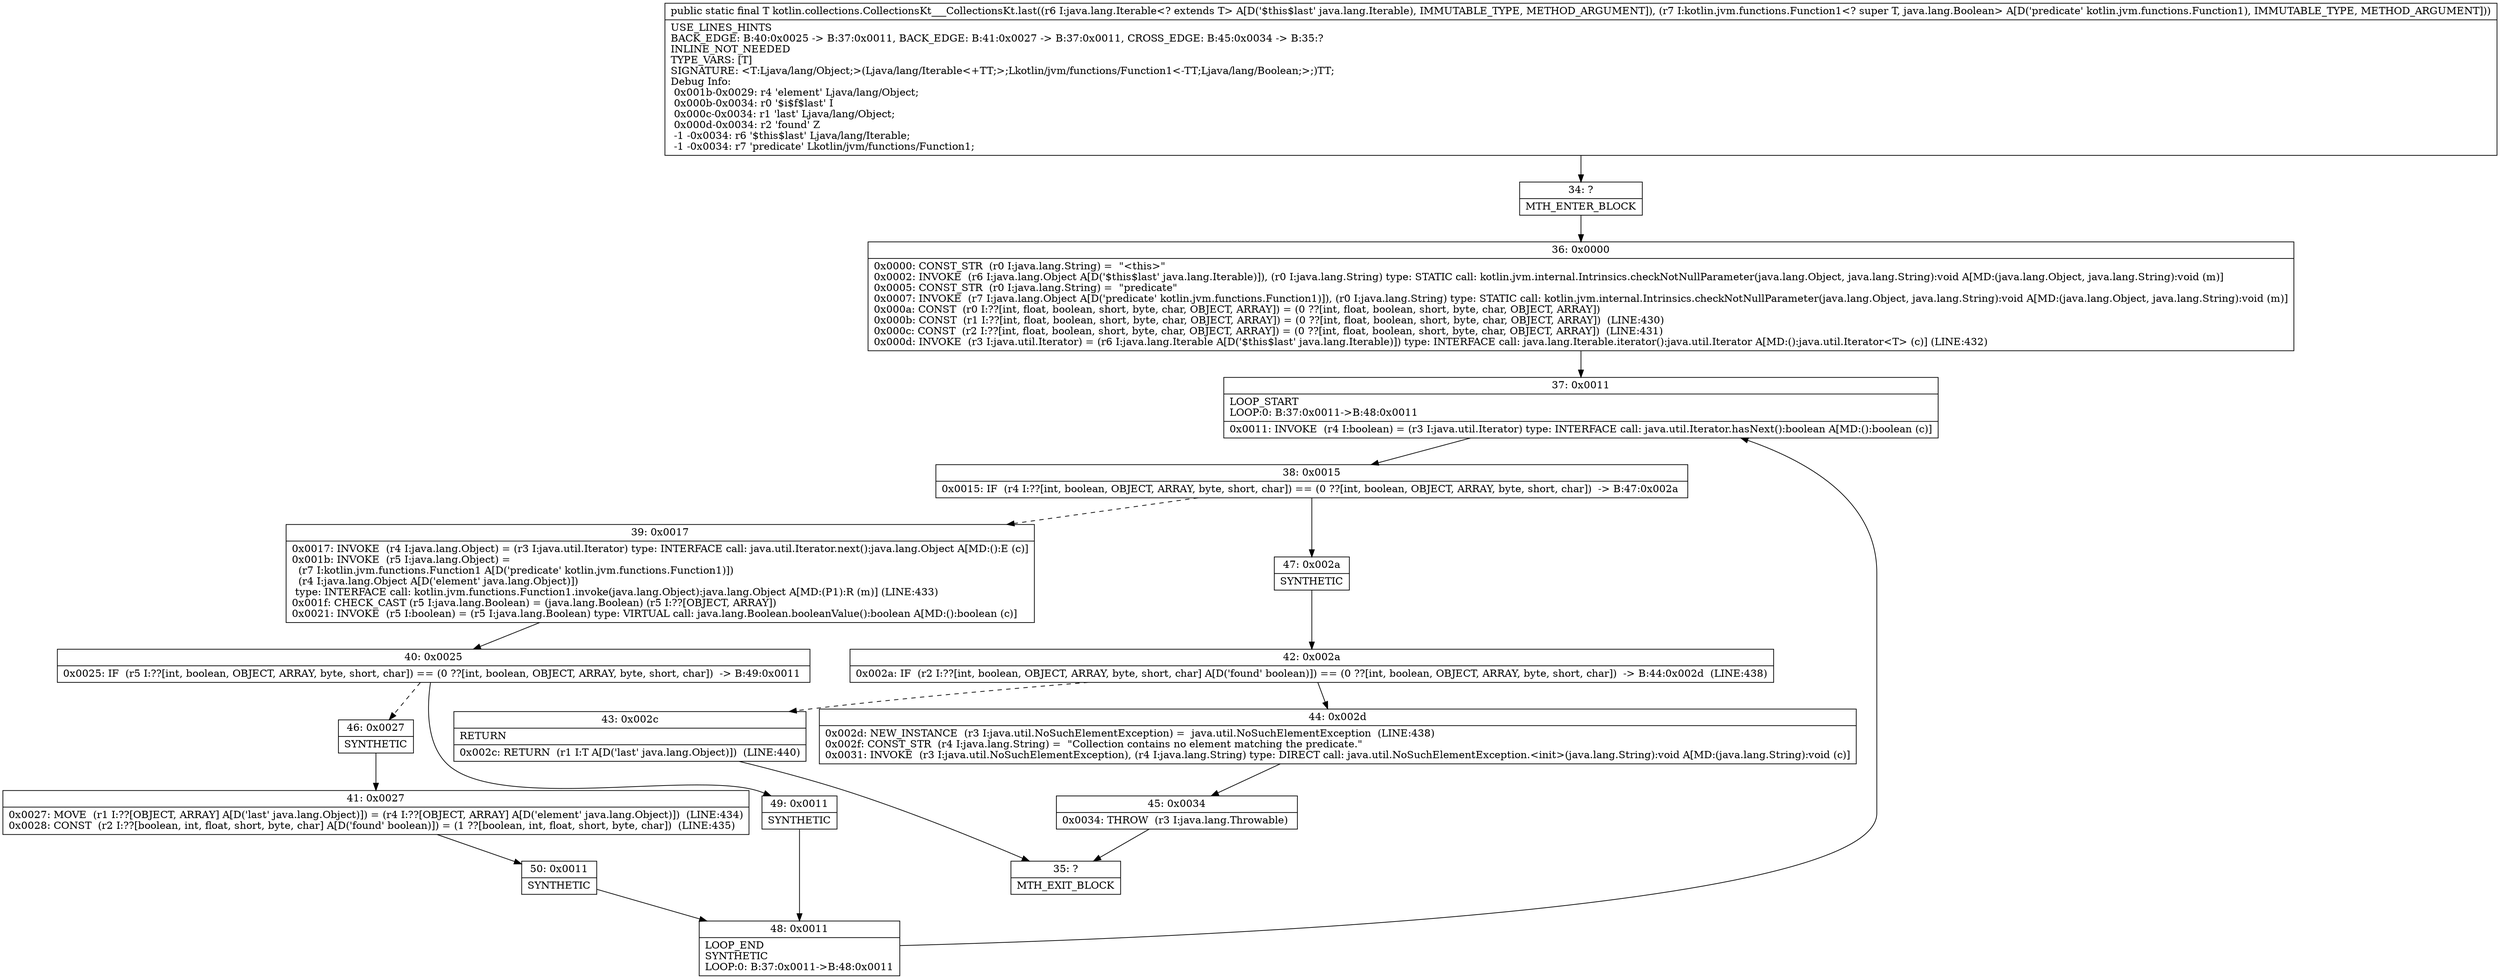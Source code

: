 digraph "CFG forkotlin.collections.CollectionsKt___CollectionsKt.last(Ljava\/lang\/Iterable;Lkotlin\/jvm\/functions\/Function1;)Ljava\/lang\/Object;" {
Node_34 [shape=record,label="{34\:\ ?|MTH_ENTER_BLOCK\l}"];
Node_36 [shape=record,label="{36\:\ 0x0000|0x0000: CONST_STR  (r0 I:java.lang.String) =  \"\<this\>\" \l0x0002: INVOKE  (r6 I:java.lang.Object A[D('$this$last' java.lang.Iterable)]), (r0 I:java.lang.String) type: STATIC call: kotlin.jvm.internal.Intrinsics.checkNotNullParameter(java.lang.Object, java.lang.String):void A[MD:(java.lang.Object, java.lang.String):void (m)]\l0x0005: CONST_STR  (r0 I:java.lang.String) =  \"predicate\" \l0x0007: INVOKE  (r7 I:java.lang.Object A[D('predicate' kotlin.jvm.functions.Function1)]), (r0 I:java.lang.String) type: STATIC call: kotlin.jvm.internal.Intrinsics.checkNotNullParameter(java.lang.Object, java.lang.String):void A[MD:(java.lang.Object, java.lang.String):void (m)]\l0x000a: CONST  (r0 I:??[int, float, boolean, short, byte, char, OBJECT, ARRAY]) = (0 ??[int, float, boolean, short, byte, char, OBJECT, ARRAY]) \l0x000b: CONST  (r1 I:??[int, float, boolean, short, byte, char, OBJECT, ARRAY]) = (0 ??[int, float, boolean, short, byte, char, OBJECT, ARRAY])  (LINE:430)\l0x000c: CONST  (r2 I:??[int, float, boolean, short, byte, char, OBJECT, ARRAY]) = (0 ??[int, float, boolean, short, byte, char, OBJECT, ARRAY])  (LINE:431)\l0x000d: INVOKE  (r3 I:java.util.Iterator) = (r6 I:java.lang.Iterable A[D('$this$last' java.lang.Iterable)]) type: INTERFACE call: java.lang.Iterable.iterator():java.util.Iterator A[MD:():java.util.Iterator\<T\> (c)] (LINE:432)\l}"];
Node_37 [shape=record,label="{37\:\ 0x0011|LOOP_START\lLOOP:0: B:37:0x0011\-\>B:48:0x0011\l|0x0011: INVOKE  (r4 I:boolean) = (r3 I:java.util.Iterator) type: INTERFACE call: java.util.Iterator.hasNext():boolean A[MD:():boolean (c)]\l}"];
Node_38 [shape=record,label="{38\:\ 0x0015|0x0015: IF  (r4 I:??[int, boolean, OBJECT, ARRAY, byte, short, char]) == (0 ??[int, boolean, OBJECT, ARRAY, byte, short, char])  \-\> B:47:0x002a \l}"];
Node_39 [shape=record,label="{39\:\ 0x0017|0x0017: INVOKE  (r4 I:java.lang.Object) = (r3 I:java.util.Iterator) type: INTERFACE call: java.util.Iterator.next():java.lang.Object A[MD:():E (c)]\l0x001b: INVOKE  (r5 I:java.lang.Object) = \l  (r7 I:kotlin.jvm.functions.Function1 A[D('predicate' kotlin.jvm.functions.Function1)])\l  (r4 I:java.lang.Object A[D('element' java.lang.Object)])\l type: INTERFACE call: kotlin.jvm.functions.Function1.invoke(java.lang.Object):java.lang.Object A[MD:(P1):R (m)] (LINE:433)\l0x001f: CHECK_CAST (r5 I:java.lang.Boolean) = (java.lang.Boolean) (r5 I:??[OBJECT, ARRAY]) \l0x0021: INVOKE  (r5 I:boolean) = (r5 I:java.lang.Boolean) type: VIRTUAL call: java.lang.Boolean.booleanValue():boolean A[MD:():boolean (c)]\l}"];
Node_40 [shape=record,label="{40\:\ 0x0025|0x0025: IF  (r5 I:??[int, boolean, OBJECT, ARRAY, byte, short, char]) == (0 ??[int, boolean, OBJECT, ARRAY, byte, short, char])  \-\> B:49:0x0011 \l}"];
Node_46 [shape=record,label="{46\:\ 0x0027|SYNTHETIC\l}"];
Node_41 [shape=record,label="{41\:\ 0x0027|0x0027: MOVE  (r1 I:??[OBJECT, ARRAY] A[D('last' java.lang.Object)]) = (r4 I:??[OBJECT, ARRAY] A[D('element' java.lang.Object)])  (LINE:434)\l0x0028: CONST  (r2 I:??[boolean, int, float, short, byte, char] A[D('found' boolean)]) = (1 ??[boolean, int, float, short, byte, char])  (LINE:435)\l}"];
Node_50 [shape=record,label="{50\:\ 0x0011|SYNTHETIC\l}"];
Node_48 [shape=record,label="{48\:\ 0x0011|LOOP_END\lSYNTHETIC\lLOOP:0: B:37:0x0011\-\>B:48:0x0011\l}"];
Node_49 [shape=record,label="{49\:\ 0x0011|SYNTHETIC\l}"];
Node_47 [shape=record,label="{47\:\ 0x002a|SYNTHETIC\l}"];
Node_42 [shape=record,label="{42\:\ 0x002a|0x002a: IF  (r2 I:??[int, boolean, OBJECT, ARRAY, byte, short, char] A[D('found' boolean)]) == (0 ??[int, boolean, OBJECT, ARRAY, byte, short, char])  \-\> B:44:0x002d  (LINE:438)\l}"];
Node_43 [shape=record,label="{43\:\ 0x002c|RETURN\l|0x002c: RETURN  (r1 I:T A[D('last' java.lang.Object)])  (LINE:440)\l}"];
Node_35 [shape=record,label="{35\:\ ?|MTH_EXIT_BLOCK\l}"];
Node_44 [shape=record,label="{44\:\ 0x002d|0x002d: NEW_INSTANCE  (r3 I:java.util.NoSuchElementException) =  java.util.NoSuchElementException  (LINE:438)\l0x002f: CONST_STR  (r4 I:java.lang.String) =  \"Collection contains no element matching the predicate.\" \l0x0031: INVOKE  (r3 I:java.util.NoSuchElementException), (r4 I:java.lang.String) type: DIRECT call: java.util.NoSuchElementException.\<init\>(java.lang.String):void A[MD:(java.lang.String):void (c)]\l}"];
Node_45 [shape=record,label="{45\:\ 0x0034|0x0034: THROW  (r3 I:java.lang.Throwable) \l}"];
MethodNode[shape=record,label="{public static final T kotlin.collections.CollectionsKt___CollectionsKt.last((r6 I:java.lang.Iterable\<? extends T\> A[D('$this$last' java.lang.Iterable), IMMUTABLE_TYPE, METHOD_ARGUMENT]), (r7 I:kotlin.jvm.functions.Function1\<? super T, java.lang.Boolean\> A[D('predicate' kotlin.jvm.functions.Function1), IMMUTABLE_TYPE, METHOD_ARGUMENT]))  | USE_LINES_HINTS\lBACK_EDGE: B:40:0x0025 \-\> B:37:0x0011, BACK_EDGE: B:41:0x0027 \-\> B:37:0x0011, CROSS_EDGE: B:45:0x0034 \-\> B:35:?\lINLINE_NOT_NEEDED\lTYPE_VARS: [T]\lSIGNATURE: \<T:Ljava\/lang\/Object;\>(Ljava\/lang\/Iterable\<+TT;\>;Lkotlin\/jvm\/functions\/Function1\<\-TT;Ljava\/lang\/Boolean;\>;)TT;\lDebug Info:\l  0x001b\-0x0029: r4 'element' Ljava\/lang\/Object;\l  0x000b\-0x0034: r0 '$i$f$last' I\l  0x000c\-0x0034: r1 'last' Ljava\/lang\/Object;\l  0x000d\-0x0034: r2 'found' Z\l  \-1 \-0x0034: r6 '$this$last' Ljava\/lang\/Iterable;\l  \-1 \-0x0034: r7 'predicate' Lkotlin\/jvm\/functions\/Function1;\l}"];
MethodNode -> Node_34;Node_34 -> Node_36;
Node_36 -> Node_37;
Node_37 -> Node_38;
Node_38 -> Node_39[style=dashed];
Node_38 -> Node_47;
Node_39 -> Node_40;
Node_40 -> Node_46[style=dashed];
Node_40 -> Node_49;
Node_46 -> Node_41;
Node_41 -> Node_50;
Node_50 -> Node_48;
Node_48 -> Node_37;
Node_49 -> Node_48;
Node_47 -> Node_42;
Node_42 -> Node_43[style=dashed];
Node_42 -> Node_44;
Node_43 -> Node_35;
Node_44 -> Node_45;
Node_45 -> Node_35;
}

